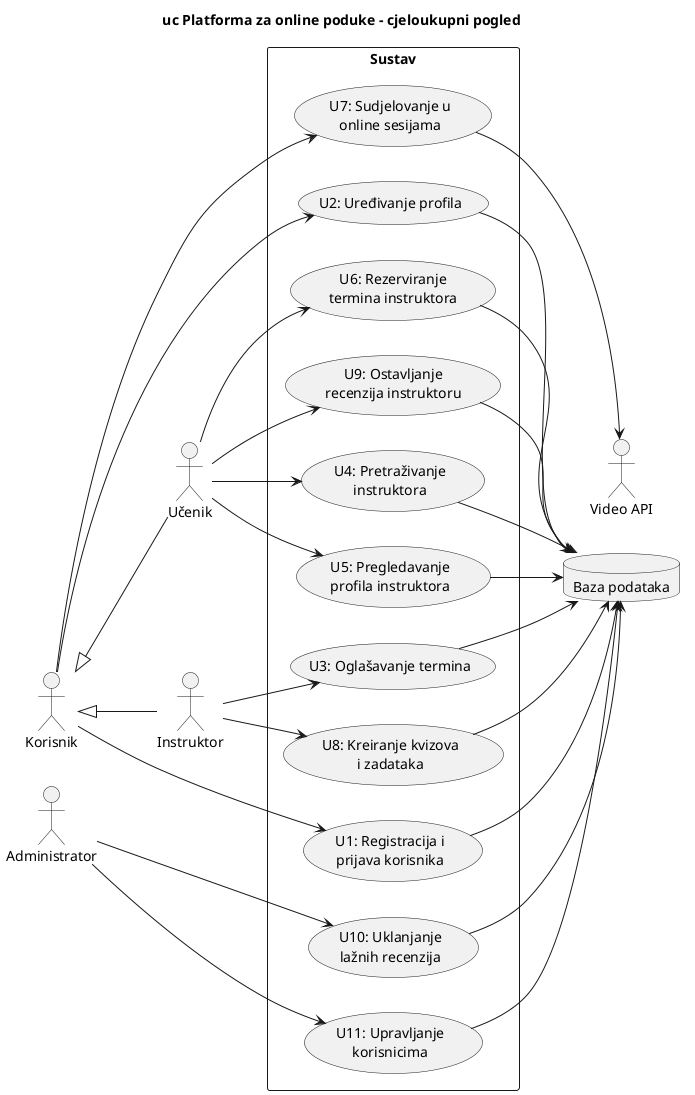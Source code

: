 @startuml dijagram1

title uc Platforma za online poduke - cjeloukupni pogled

left to right direction

together{
    :Korisnik: as korisnik
    :Administrator: as admin
}

:Učenik: as ucenik
:Instruktor: as instruktor

korisnik <|-right- ucenik
korisnik <|-- instruktor

together{
    database "Baza podataka" as bp
    :Video API: as video
}

rectangle Sustav{
    (U1: Registracija i\nprijava korisnika) as u1
    korisnik --> u1
    u1 --> bp

    (U2: Uređivanje profila) as u2
    korisnik --> u2
    u2 --> bp

    (U3: Oglašavanje termina) as u3
    instruktor --> u3
    u3 --> bp

    (U4: Pretraživanje\ninstruktora) as u4
    ucenik --> u4
    u4 --> bp
    
    

    (U5: Pregledavanje\nprofila instruktora) as u5
    ucenik --> u5
    u5 --> bp

    (U6: Rezerviranje\ntermina instruktora) as u6
    ucenik --> u6
    u6 --> bp

    (U7: Sudjelovanje u\nonline sesijama) as u7
    korisnik --> u7
    u7 --> video

    (U8: Kreiranje kvizova\ni zadataka) as u8
    instruktor --> u8
    u8 --> bp

    (U9: Ostavljanje\nrecenzija instruktoru) as u9
    ucenik --> u9
    u9 --> bp
    
    (U10: Uklanjanje\nlažnih recenzija) as u10
    admin --> u10
    u10 --> bp

    (U11: Upravljanje\nkorisnicima) as u11
    admin --> u11
    u11 --> bp

}



@enduml